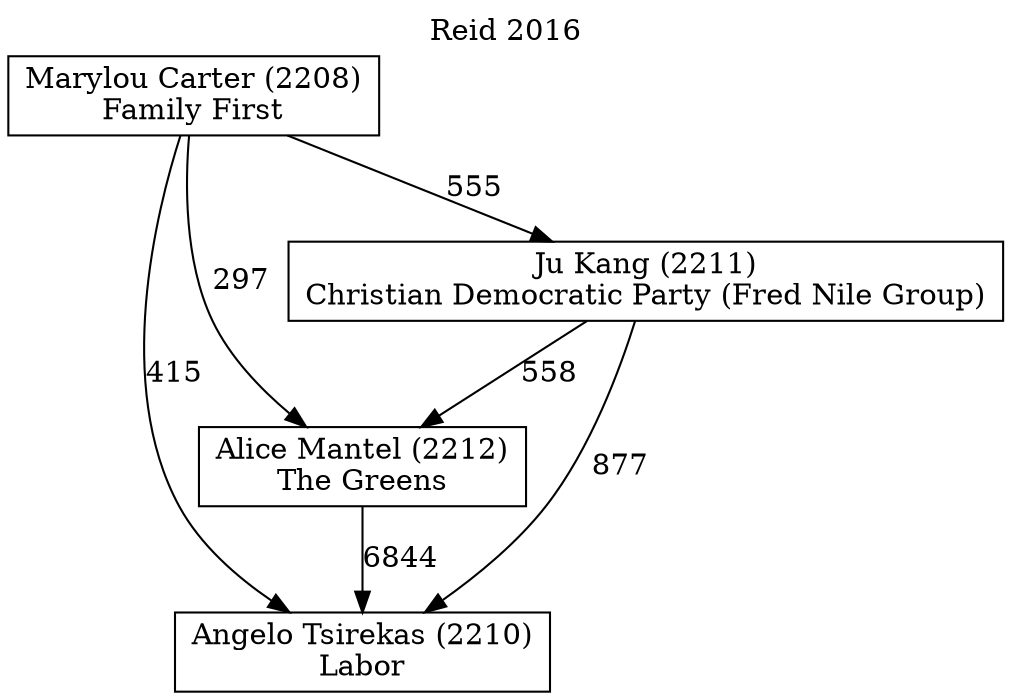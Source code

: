 // House preference flow
digraph "Angelo Tsirekas (2210)_Reid_2016" {
	graph [label="Reid 2016" labelloc=t mclimit=10]
	node [shape=box]
	"Alice Mantel (2212)" [label="Alice Mantel (2212)
The Greens"]
	"Angelo Tsirekas (2210)" [label="Angelo Tsirekas (2210)
Labor"]
	"Ju Kang (2211)" [label="Ju Kang (2211)
Christian Democratic Party (Fred Nile Group)"]
	"Marylou Carter (2208)" [label="Marylou Carter (2208)
Family First"]
	"Alice Mantel (2212)" -> "Angelo Tsirekas (2210)" [label=6844]
	"Ju Kang (2211)" -> "Alice Mantel (2212)" [label=558]
	"Ju Kang (2211)" -> "Angelo Tsirekas (2210)" [label=877]
	"Marylou Carter (2208)" -> "Alice Mantel (2212)" [label=297]
	"Marylou Carter (2208)" -> "Angelo Tsirekas (2210)" [label=415]
	"Marylou Carter (2208)" -> "Ju Kang (2211)" [label=555]
}
